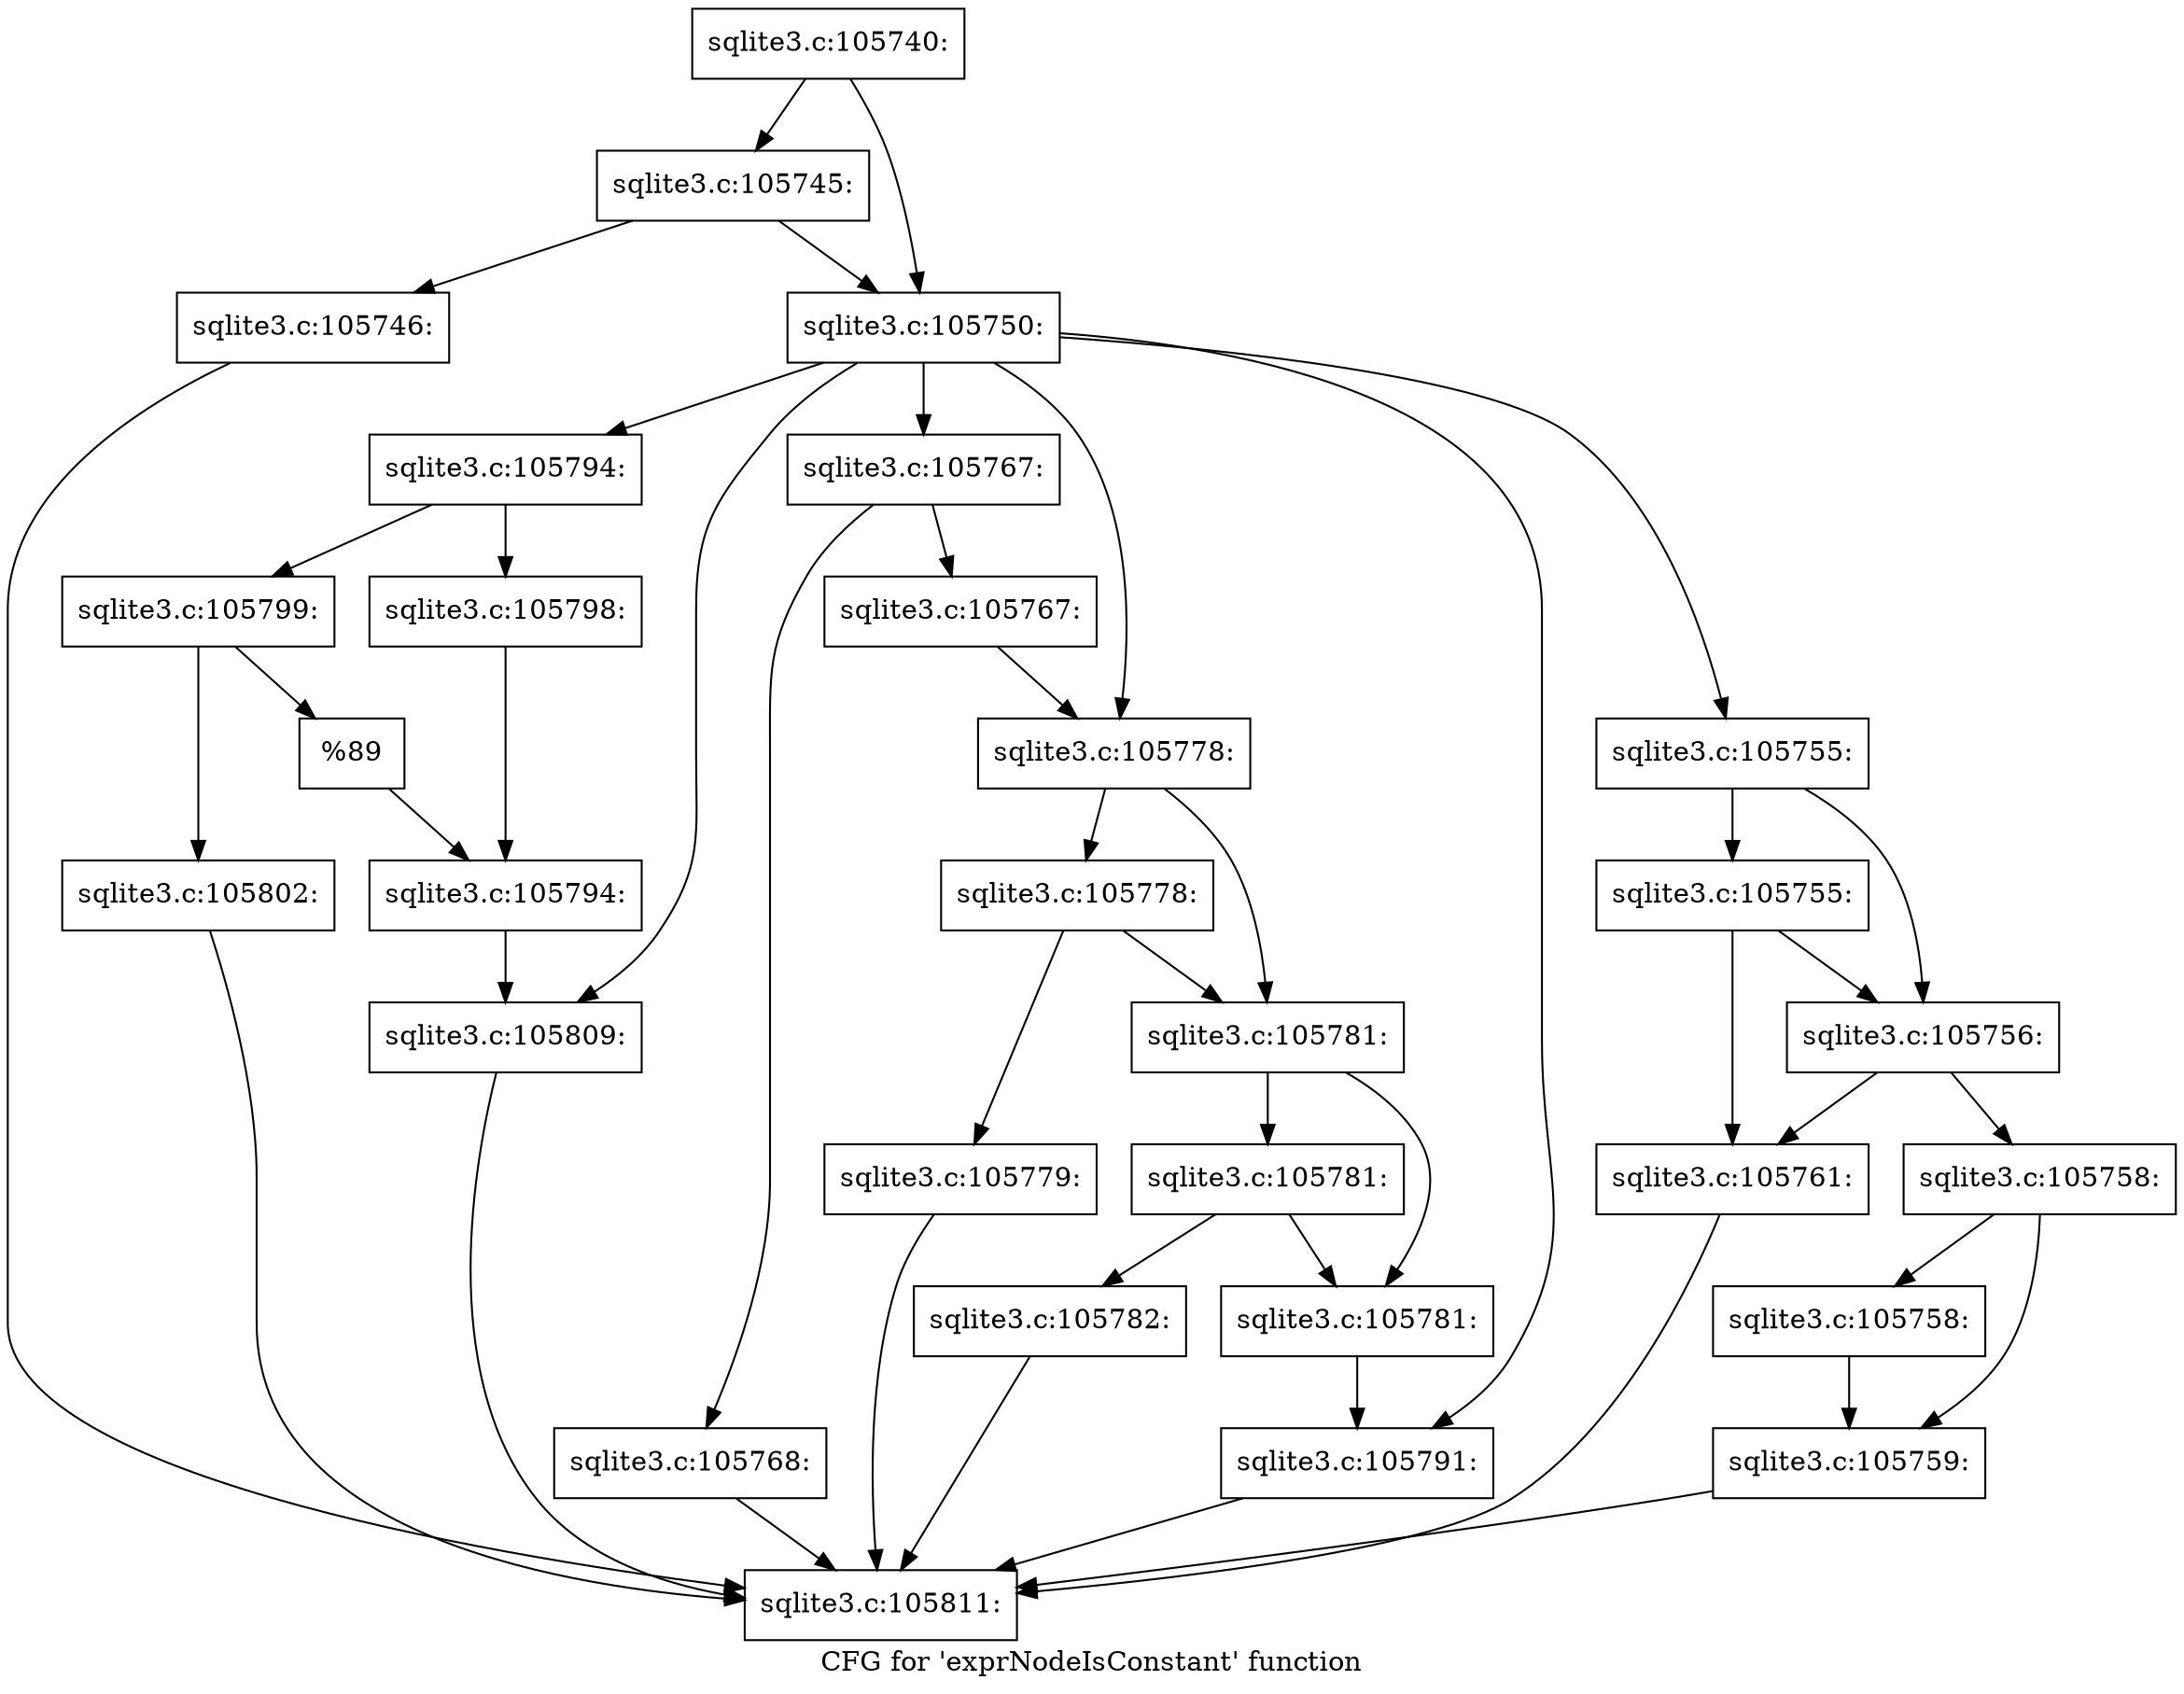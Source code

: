 digraph "CFG for 'exprNodeIsConstant' function" {
	label="CFG for 'exprNodeIsConstant' function";

	Node0x55c0f5f0d890 [shape=record,label="{sqlite3.c:105740:}"];
	Node0x55c0f5f0d890 -> Node0x55c0f8b42810;
	Node0x55c0f5f0d890 -> Node0x55c0f8b35b00;
	Node0x55c0f8b42810 [shape=record,label="{sqlite3.c:105745:}"];
	Node0x55c0f8b42810 -> Node0x55c0f8b39c70;
	Node0x55c0f8b42810 -> Node0x55c0f8b35b00;
	Node0x55c0f8b39c70 [shape=record,label="{sqlite3.c:105746:}"];
	Node0x55c0f8b39c70 -> Node0x55c0f5ecc390;
	Node0x55c0f8b35b00 [shape=record,label="{sqlite3.c:105750:}"];
	Node0x55c0f8b35b00 -> Node0x55c0f8b44b80;
	Node0x55c0f8b35b00 -> Node0x55c0f8b44c90;
	Node0x55c0f8b35b00 -> Node0x55c0f8b44dd0;
	Node0x55c0f8b35b00 -> Node0x55c0f8b47130;
	Node0x55c0f8b35b00 -> Node0x55c0f8b48c00;
	Node0x55c0f8b35b00 -> Node0x55c0f8b490a0;
	Node0x55c0f8b44c90 [shape=record,label="{sqlite3.c:105755:}"];
	Node0x55c0f8b44c90 -> Node0x55c0f8b44e70;
	Node0x55c0f8b44c90 -> Node0x55c0f8b44ef0;
	Node0x55c0f8b44ef0 [shape=record,label="{sqlite3.c:105755:}"];
	Node0x55c0f8b44ef0 -> Node0x55c0f8b44e70;
	Node0x55c0f8b44ef0 -> Node0x55c0f8b44e20;
	Node0x55c0f8b44e70 [shape=record,label="{sqlite3.c:105756:}"];
	Node0x55c0f8b44e70 -> Node0x55c0f8b44e20;
	Node0x55c0f8b44e70 -> Node0x55c0f8b44d80;
	Node0x55c0f8b44d80 [shape=record,label="{sqlite3.c:105758:}"];
	Node0x55c0f8b44d80 -> Node0x55c0f8b45c40;
	Node0x55c0f8b44d80 -> Node0x55c0f8b45c90;
	Node0x55c0f8b45c40 [shape=record,label="{sqlite3.c:105758:}"];
	Node0x55c0f8b45c40 -> Node0x55c0f8b45c90;
	Node0x55c0f8b45c90 [shape=record,label="{sqlite3.c:105759:}"];
	Node0x55c0f8b45c90 -> Node0x55c0f5ecc390;
	Node0x55c0f8b44e20 [shape=record,label="{sqlite3.c:105761:}"];
	Node0x55c0f8b44e20 -> Node0x55c0f5ecc390;
	Node0x55c0f8b44dd0 [shape=record,label="{sqlite3.c:105767:}"];
	Node0x55c0f8b44dd0 -> Node0x55c0f8b46b50;
	Node0x55c0f8b44dd0 -> Node0x55c0f8b46ba0;
	Node0x55c0f8b46b50 [shape=record,label="{sqlite3.c:105768:}"];
	Node0x55c0f8b46b50 -> Node0x55c0f5ecc390;
	Node0x55c0f8b46ba0 [shape=record,label="{sqlite3.c:105767:}"];
	Node0x55c0f8b46ba0 -> Node0x55c0f8b47130;
	Node0x55c0f8b47130 [shape=record,label="{sqlite3.c:105778:}"];
	Node0x55c0f8b47130 -> Node0x55c0f8b47330;
	Node0x55c0f8b47130 -> Node0x55c0f8b472e0;
	Node0x55c0f8b47330 [shape=record,label="{sqlite3.c:105778:}"];
	Node0x55c0f8b47330 -> Node0x55c0f8b47290;
	Node0x55c0f8b47330 -> Node0x55c0f8b472e0;
	Node0x55c0f8b47290 [shape=record,label="{sqlite3.c:105779:}"];
	Node0x55c0f8b47290 -> Node0x55c0f5ecc390;
	Node0x55c0f8b472e0 [shape=record,label="{sqlite3.c:105781:}"];
	Node0x55c0f8b472e0 -> Node0x55c0f8b47f00;
	Node0x55c0f8b472e0 -> Node0x55c0f8b47eb0;
	Node0x55c0f8b47f00 [shape=record,label="{sqlite3.c:105781:}"];
	Node0x55c0f8b47f00 -> Node0x55c0f8b47e60;
	Node0x55c0f8b47f00 -> Node0x55c0f8b47eb0;
	Node0x55c0f8b47e60 [shape=record,label="{sqlite3.c:105782:}"];
	Node0x55c0f8b47e60 -> Node0x55c0f5ecc390;
	Node0x55c0f8b47eb0 [shape=record,label="{sqlite3.c:105781:}"];
	Node0x55c0f8b47eb0 -> Node0x55c0f8b48c00;
	Node0x55c0f8b48c00 [shape=record,label="{sqlite3.c:105791:}"];
	Node0x55c0f8b48c00 -> Node0x55c0f5ecc390;
	Node0x55c0f8b490a0 [shape=record,label="{sqlite3.c:105794:}"];
	Node0x55c0f8b490a0 -> Node0x55c0f8b49190;
	Node0x55c0f8b490a0 -> Node0x55c0f8b49230;
	Node0x55c0f8b49190 [shape=record,label="{sqlite3.c:105798:}"];
	Node0x55c0f8b49190 -> Node0x55c0f8b491e0;
	Node0x55c0f8b49230 [shape=record,label="{sqlite3.c:105799:}"];
	Node0x55c0f8b49230 -> Node0x55c0f8b49af0;
	Node0x55c0f8b49230 -> Node0x55c0f8b49b40;
	Node0x55c0f8b49af0 [shape=record,label="{sqlite3.c:105802:}"];
	Node0x55c0f8b49af0 -> Node0x55c0f5ecc390;
	Node0x55c0f8b49b40 [shape=record,label="{%89}"];
	Node0x55c0f8b49b40 -> Node0x55c0f8b491e0;
	Node0x55c0f8b491e0 [shape=record,label="{sqlite3.c:105794:}"];
	Node0x55c0f8b491e0 -> Node0x55c0f8b44b80;
	Node0x55c0f8b44b80 [shape=record,label="{sqlite3.c:105809:}"];
	Node0x55c0f8b44b80 -> Node0x55c0f5ecc390;
	Node0x55c0f5ecc390 [shape=record,label="{sqlite3.c:105811:}"];
}
